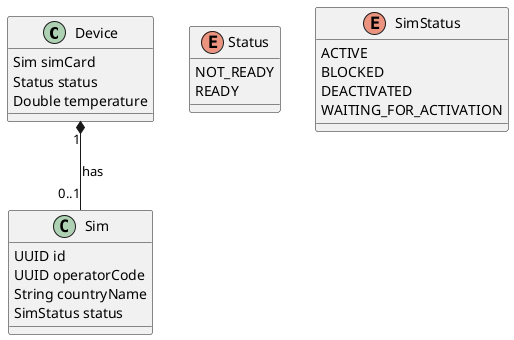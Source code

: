 @startuml
'https://plantuml.com/class-diagram


class Device {
Sim simCard
Status status
Double temperature
}

class Sim {
UUID id
UUID operatorCode
String countryName
SimStatus status
}

enum Status {
NOT_READY
READY
}

enum SimStatus {
ACTIVE
BLOCKED
DEACTIVATED
WAITING_FOR_ACTIVATION
}

Device "1" *--"0..1" Sim : has

@enduml